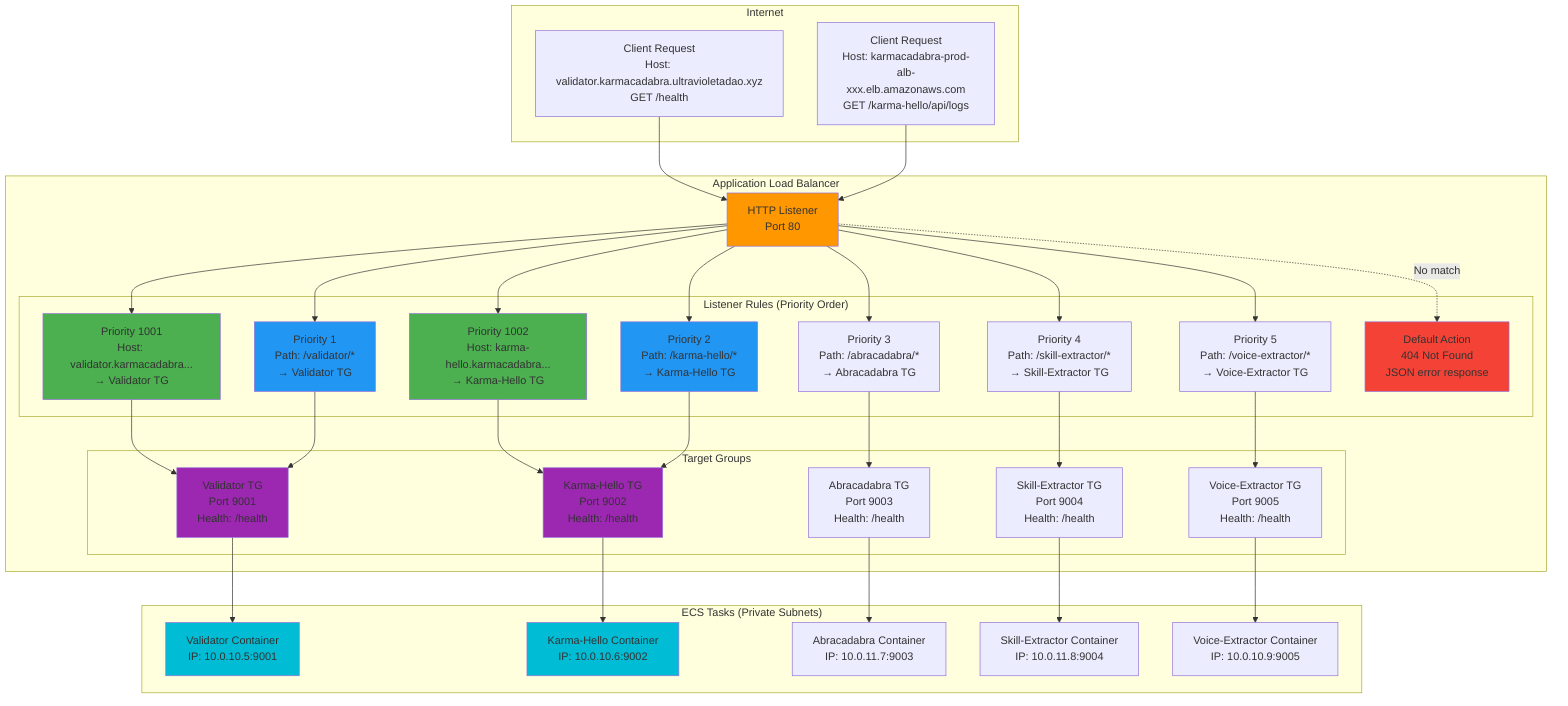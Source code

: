 graph TB
    subgraph "Internet"
        CLIENT1[Client Request<br/>Host: validator.karmacadabra.ultravioletadao.xyz<br/>GET /health]
        CLIENT2[Client Request<br/>Host: karmacadabra-prod-alb-xxx.elb.amazonaws.com<br/>GET /karma-hello/api/logs]
    end
    
    subgraph "Application Load Balancer"
        LISTENER[HTTP Listener<br/>Port 80]
        
        subgraph "Listener Rules (Priority Order)"
            RULE_HOSTNAME1[Priority 1001<br/>Host: validator.karmacadabra...<br/>→ Validator TG]
            RULE_HOSTNAME2[Priority 1002<br/>Host: karma-hello.karmacadabra...<br/>→ Karma-Hello TG]
            RULE_PATH1[Priority 1<br/>Path: /validator/*<br/>→ Validator TG]
            RULE_PATH2[Priority 2<br/>Path: /karma-hello/*<br/>→ Karma-Hello TG]
            RULE_PATH3[Priority 3<br/>Path: /abracadabra/*<br/>→ Abracadabra TG]
            RULE_PATH4[Priority 4<br/>Path: /skill-extractor/*<br/>→ Skill-Extractor TG]
            RULE_PATH5[Priority 5<br/>Path: /voice-extractor/*<br/>→ Voice-Extractor TG]
            DEFAULT[Default Action<br/>404 Not Found<br/>JSON error response]
        end
        
        subgraph "Target Groups"
            TG1[Validator TG<br/>Port 9001<br/>Health: /health]
            TG2[Karma-Hello TG<br/>Port 9002<br/>Health: /health]
            TG3[Abracadabra TG<br/>Port 9003<br/>Health: /health]
            TG4[Skill-Extractor TG<br/>Port 9004<br/>Health: /health]
            TG5[Voice-Extractor TG<br/>Port 9005<br/>Health: /health]
        end
    end
    
    subgraph "ECS Tasks (Private Subnets)"
        TASK1[Validator Container<br/>IP: 10.0.10.5:9001]
        TASK2[Karma-Hello Container<br/>IP: 10.0.10.6:9002]
        TASK3[Abracadabra Container<br/>IP: 10.0.11.7:9003]
        TASK4[Skill-Extractor Container<br/>IP: 10.0.11.8:9004]
        TASK5[Voice-Extractor Container<br/>IP: 10.0.10.9:9005]
    end
    
    CLIENT1 --> LISTENER
    CLIENT2 --> LISTENER
    
    LISTENER --> RULE_HOSTNAME1
    LISTENER --> RULE_HOSTNAME2
    LISTENER --> RULE_PATH1
    LISTENER --> RULE_PATH2
    LISTENER --> RULE_PATH3
    LISTENER --> RULE_PATH4
    LISTENER --> RULE_PATH5
    LISTENER -.->|No match| DEFAULT
    
    RULE_HOSTNAME1 --> TG1
    RULE_HOSTNAME2 --> TG2
    RULE_PATH1 --> TG1
    RULE_PATH2 --> TG2
    RULE_PATH3 --> TG3
    RULE_PATH4 --> TG4
    RULE_PATH5 --> TG5
    
    TG1 --> TASK1
    TG2 --> TASK2
    TG3 --> TASK3
    TG4 --> TASK4
    TG5 --> TASK5
    
    style LISTENER fill:#ff9800
    style RULE_HOSTNAME1 fill:#4caf50
    style RULE_HOSTNAME2 fill:#4caf50
    style RULE_PATH1 fill:#2196f3
    style RULE_PATH2 fill:#2196f3
    style DEFAULT fill:#f44336
    style TG1 fill:#9c27b0
    style TG2 fill:#9c27b0
    style TASK1 fill:#00bcd4
    style TASK2 fill:#00bcd4
